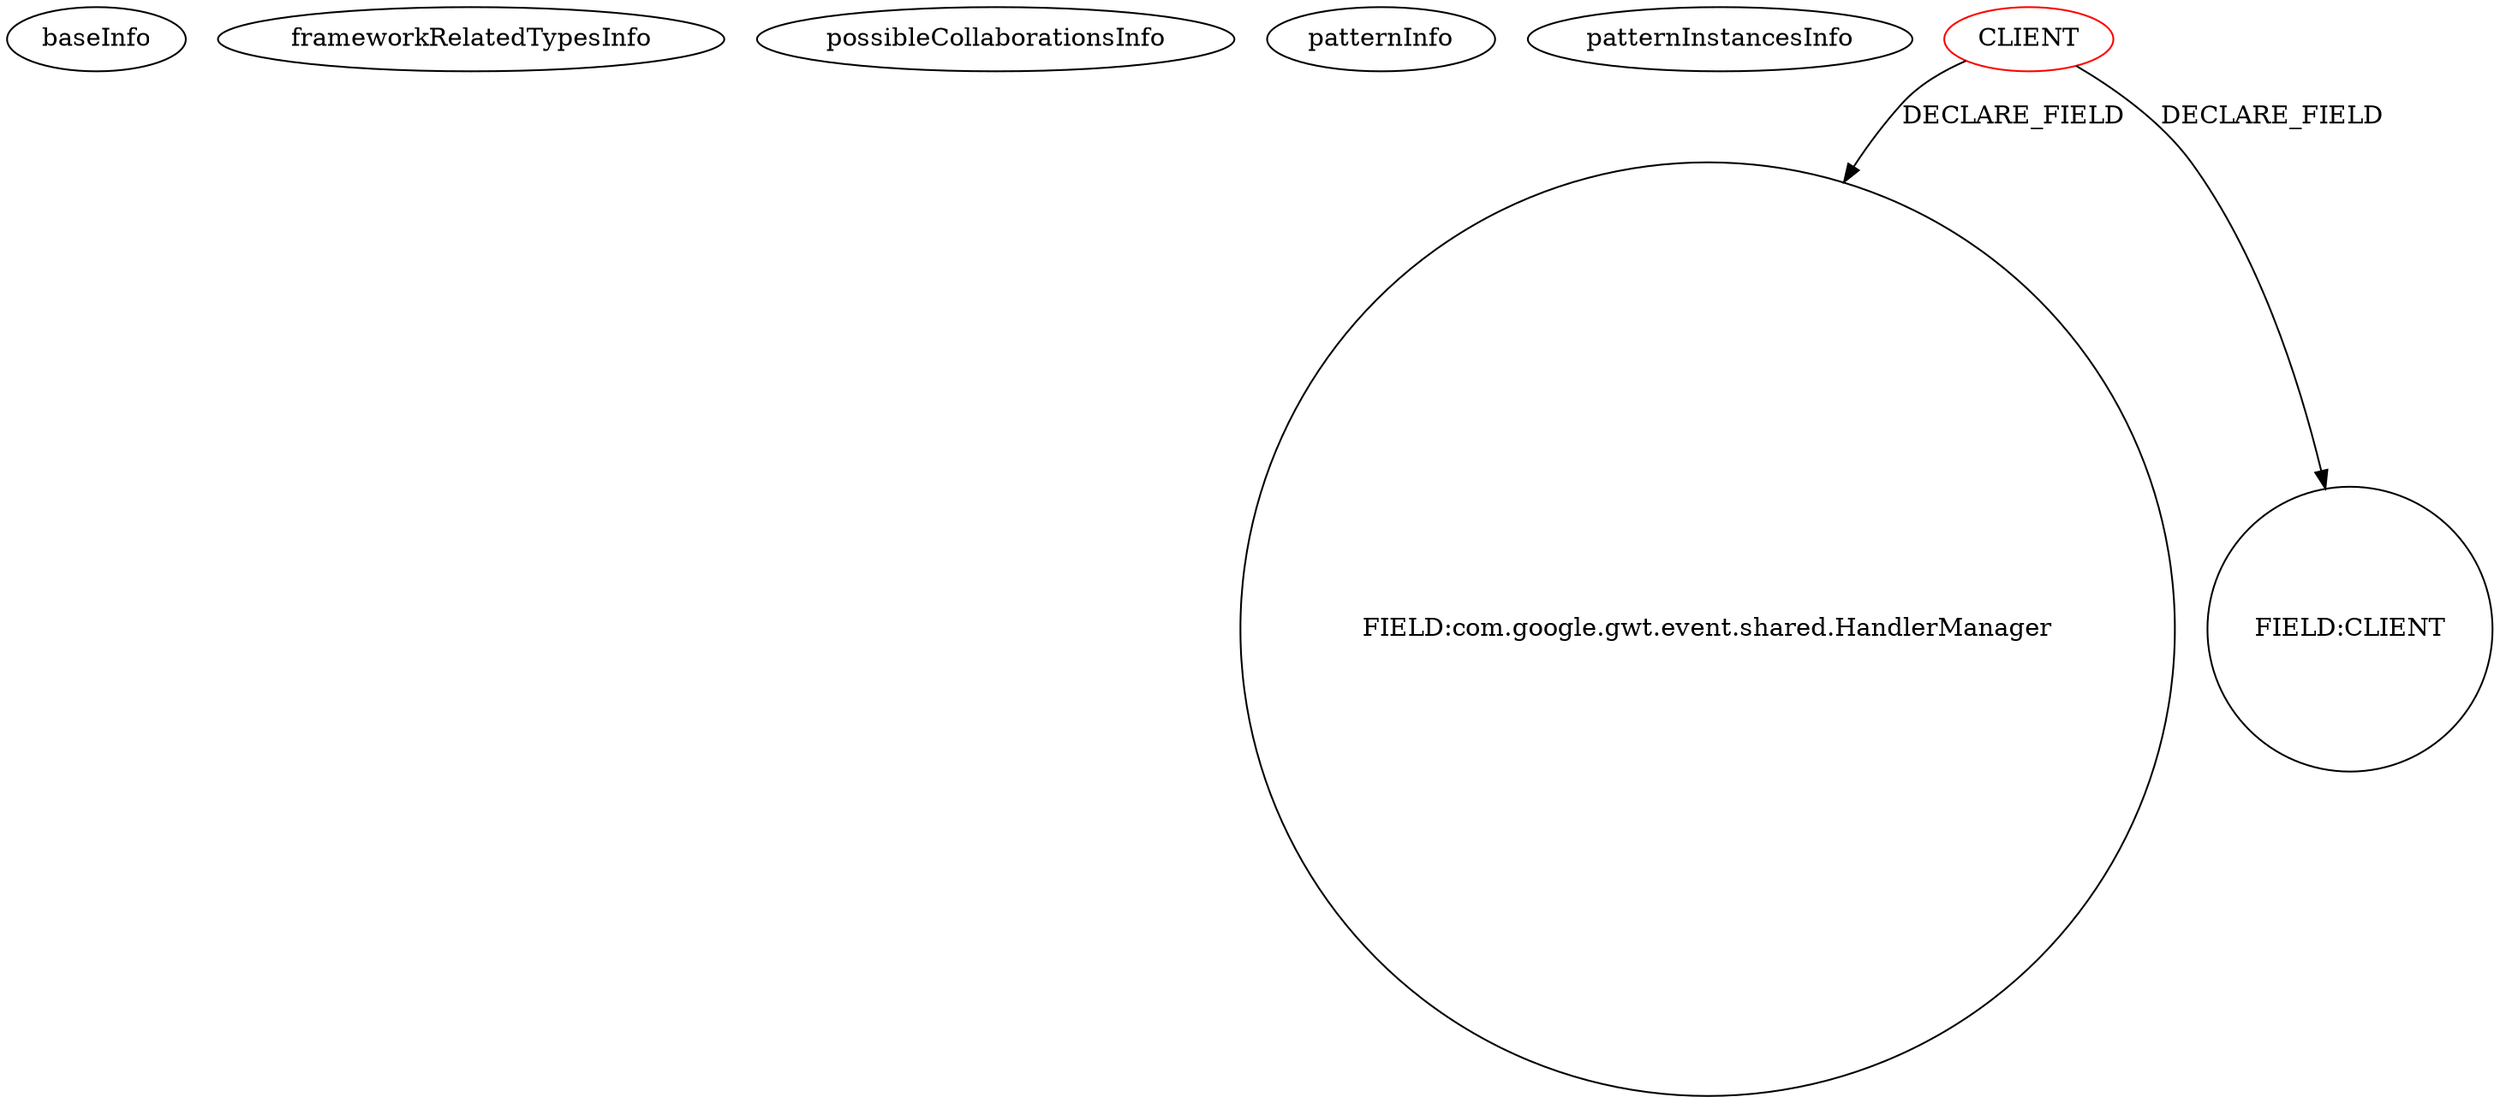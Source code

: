 digraph {
baseInfo[graphId=993,category="pattern",isAnonymous=false,possibleRelation=false]
frameworkRelatedTypesInfo[]
possibleCollaborationsInfo[]
patternInfo[frequency=2.0,patternRootClient=0]
patternInstancesInfo[0="Tok-Ziraja222~/Tok-Ziraja222/Ziraja222-master/src/ziraja/client/AppController.java~AppController~396",1="mguiral-GwtVideoLib~/mguiral-GwtVideoLib/GwtVideoLib-master/src/gwt/html5/video/client/VideoWidget.java~VideoWidget~4005"]
8[label="FIELD:com.google.gwt.event.shared.HandlerManager",vertexType="FIELD_DECLARATION",isFrameworkType=false,shape=circle]
0[label="CLIENT",vertexType="ROOT_CLIENT_CLASS_DECLARATION",isFrameworkType=false,color=red]
2[label="FIELD:CLIENT",vertexType="FIELD_DECLARATION",isFrameworkType=false,shape=circle]
0->2[label="DECLARE_FIELD"]
0->8[label="DECLARE_FIELD"]
}
